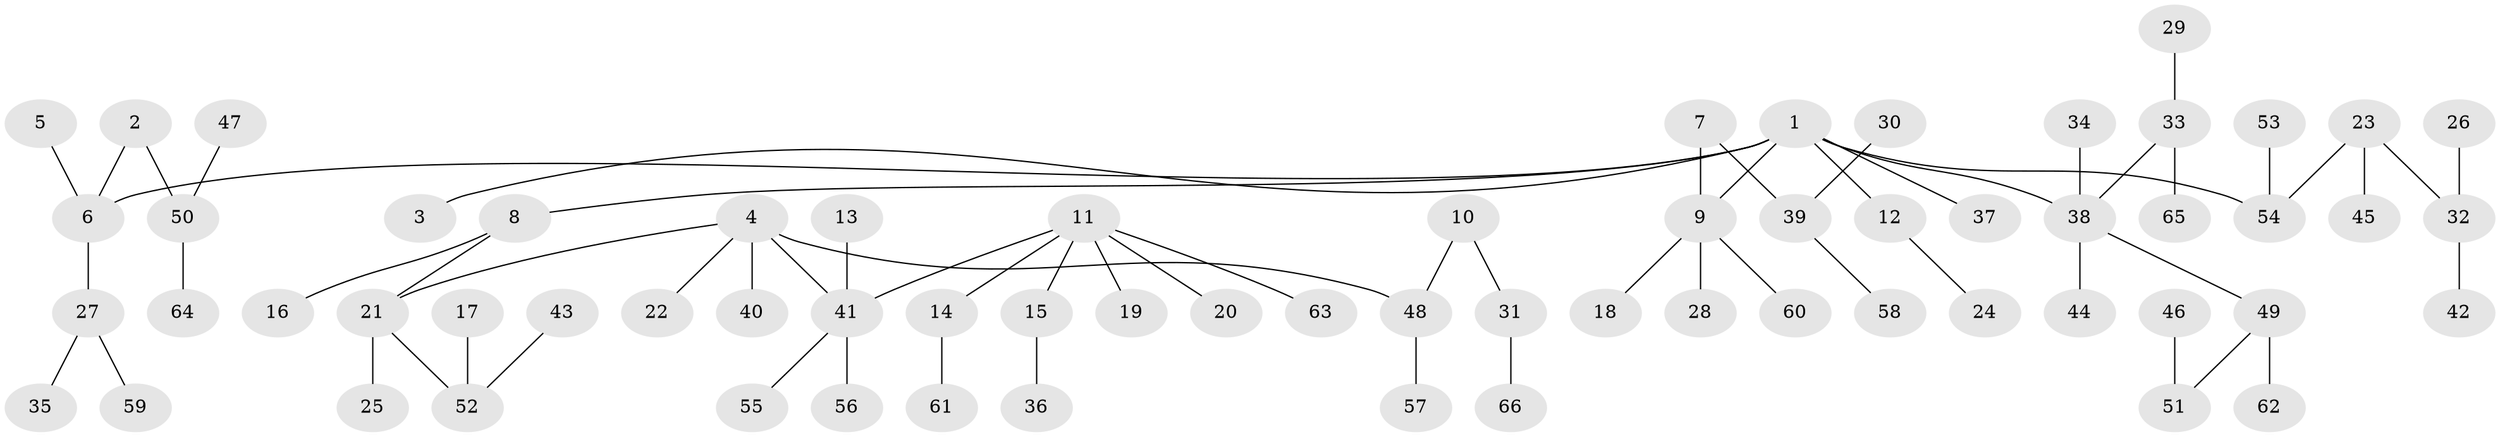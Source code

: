 // original degree distribution, {7: 0.007575757575757576, 4: 0.06818181818181818, 1: 0.49242424242424243, 3: 0.12121212121212122, 5: 0.06060606060606061, 2: 0.25}
// Generated by graph-tools (version 1.1) at 2025/26/03/09/25 03:26:25]
// undirected, 66 vertices, 65 edges
graph export_dot {
graph [start="1"]
  node [color=gray90,style=filled];
  1;
  2;
  3;
  4;
  5;
  6;
  7;
  8;
  9;
  10;
  11;
  12;
  13;
  14;
  15;
  16;
  17;
  18;
  19;
  20;
  21;
  22;
  23;
  24;
  25;
  26;
  27;
  28;
  29;
  30;
  31;
  32;
  33;
  34;
  35;
  36;
  37;
  38;
  39;
  40;
  41;
  42;
  43;
  44;
  45;
  46;
  47;
  48;
  49;
  50;
  51;
  52;
  53;
  54;
  55;
  56;
  57;
  58;
  59;
  60;
  61;
  62;
  63;
  64;
  65;
  66;
  1 -- 3 [weight=1.0];
  1 -- 6 [weight=1.0];
  1 -- 8 [weight=1.0];
  1 -- 9 [weight=1.0];
  1 -- 12 [weight=1.0];
  1 -- 37 [weight=1.0];
  1 -- 38 [weight=1.0];
  1 -- 54 [weight=1.0];
  2 -- 6 [weight=1.0];
  2 -- 50 [weight=1.0];
  4 -- 21 [weight=1.0];
  4 -- 22 [weight=1.0];
  4 -- 40 [weight=1.0];
  4 -- 41 [weight=1.0];
  4 -- 48 [weight=1.0];
  5 -- 6 [weight=1.0];
  6 -- 27 [weight=1.0];
  7 -- 9 [weight=1.0];
  7 -- 39 [weight=1.0];
  8 -- 16 [weight=1.0];
  8 -- 21 [weight=1.0];
  9 -- 18 [weight=1.0];
  9 -- 28 [weight=1.0];
  9 -- 60 [weight=1.0];
  10 -- 31 [weight=1.0];
  10 -- 48 [weight=1.0];
  11 -- 14 [weight=1.0];
  11 -- 15 [weight=1.0];
  11 -- 19 [weight=1.0];
  11 -- 20 [weight=1.0];
  11 -- 41 [weight=1.0];
  11 -- 63 [weight=1.0];
  12 -- 24 [weight=1.0];
  13 -- 41 [weight=1.0];
  14 -- 61 [weight=1.0];
  15 -- 36 [weight=1.0];
  17 -- 52 [weight=1.0];
  21 -- 25 [weight=1.0];
  21 -- 52 [weight=1.0];
  23 -- 32 [weight=1.0];
  23 -- 45 [weight=1.0];
  23 -- 54 [weight=1.0];
  26 -- 32 [weight=1.0];
  27 -- 35 [weight=1.0];
  27 -- 59 [weight=1.0];
  29 -- 33 [weight=1.0];
  30 -- 39 [weight=1.0];
  31 -- 66 [weight=1.0];
  32 -- 42 [weight=1.0];
  33 -- 38 [weight=1.0];
  33 -- 65 [weight=1.0];
  34 -- 38 [weight=1.0];
  38 -- 44 [weight=1.0];
  38 -- 49 [weight=1.0];
  39 -- 58 [weight=1.0];
  41 -- 55 [weight=1.0];
  41 -- 56 [weight=1.0];
  43 -- 52 [weight=1.0];
  46 -- 51 [weight=1.0];
  47 -- 50 [weight=1.0];
  48 -- 57 [weight=1.0];
  49 -- 51 [weight=1.0];
  49 -- 62 [weight=1.0];
  50 -- 64 [weight=1.0];
  53 -- 54 [weight=1.0];
}
